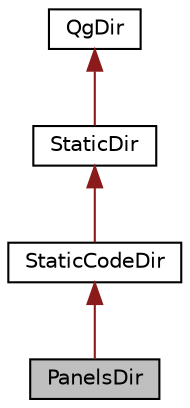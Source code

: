 digraph "PanelsDir"
{
 // LATEX_PDF_SIZE
  edge [fontname="Helvetica",fontsize="10",labelfontname="Helvetica",labelfontsize="10"];
  node [fontname="Helvetica",fontsize="10",shape=record];
  Node1 [label="PanelsDir",height=0.2,width=0.4,color="black", fillcolor="grey75", style="filled", fontcolor="black",tooltip=" "];
  Node2 -> Node1 [dir="back",color="firebrick4",fontsize="10",style="solid",fontname="Helvetica"];
  Node2 [label="StaticCodeDir",height=0.2,width=0.4,color="black", fillcolor="white", style="filled",URL="$classStaticCodeDir.html",tooltip=" "];
  Node3 -> Node2 [dir="back",color="firebrick4",fontsize="10",style="solid",fontname="Helvetica"];
  Node3 [label="StaticDir",height=0.2,width=0.4,color="black", fillcolor="white", style="filled",URL="$classStaticDir.html",tooltip=" "];
  Node4 -> Node3 [dir="back",color="firebrick4",fontsize="10",style="solid",fontname="Helvetica"];
  Node4 [label="QgDir",height=0.2,width=0.4,color="black", fillcolor="white", style="filled",URL="$classQgDir.html",tooltip="Handler with directories."];
}
